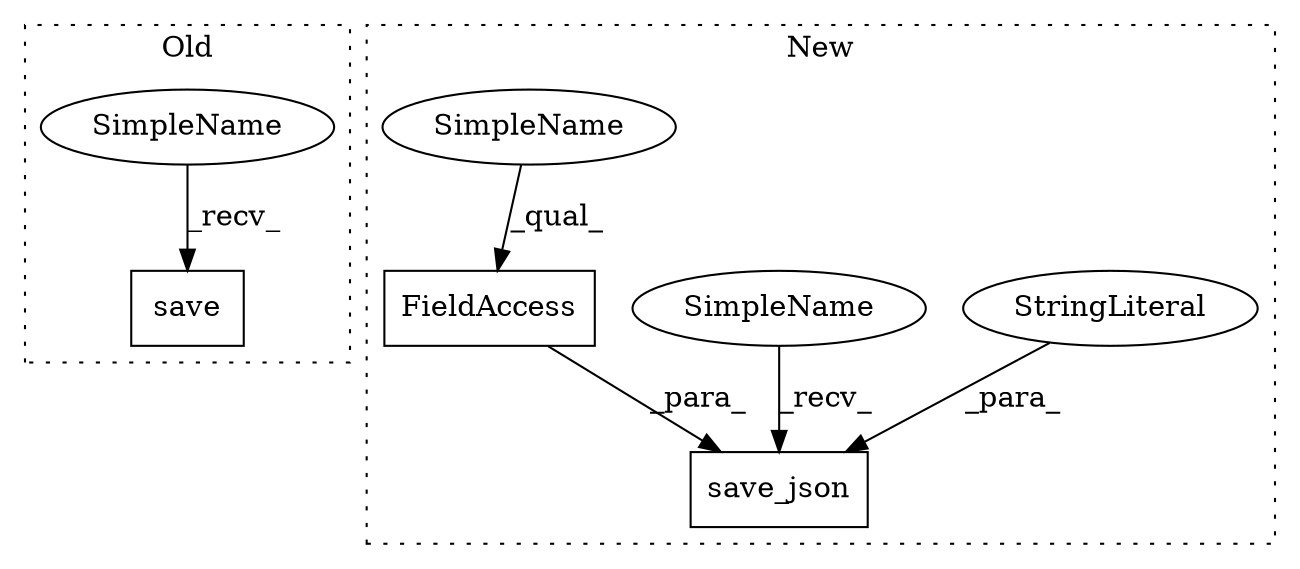 digraph G {
subgraph cluster0 {
1 [label="save" a="32" s="3520" l="6" shape="box"];
5 [label="SimpleName" a="42" s="3515" l="4" shape="ellipse"];
label = "Old";
style="dotted";
}
subgraph cluster1 {
2 [label="save_json" a="32" s="3732,3767" l="10,1" shape="box"];
3 [label="StringLiteral" a="45" s="3757" l="10" shape="ellipse"];
4 [label="FieldAccess" a="22" s="3742" l="14" shape="box"];
6 [label="SimpleName" a="42" s="3727" l="4" shape="ellipse"];
7 [label="SimpleName" a="42" s="3742" l="4" shape="ellipse"];
label = "New";
style="dotted";
}
3 -> 2 [label="_para_"];
4 -> 2 [label="_para_"];
5 -> 1 [label="_recv_"];
6 -> 2 [label="_recv_"];
7 -> 4 [label="_qual_"];
}
